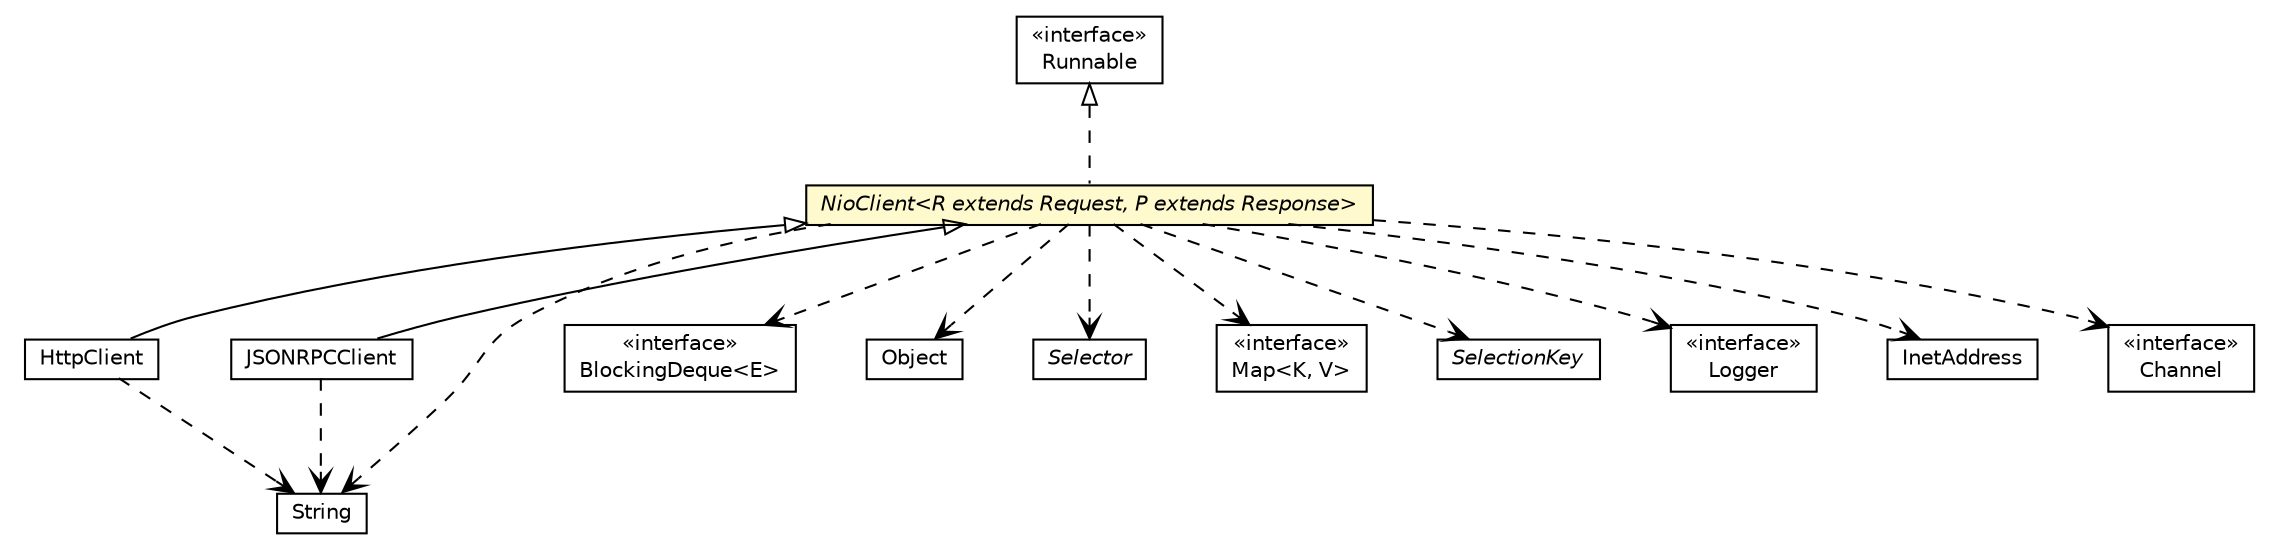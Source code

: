 #!/usr/local/bin/dot
#
# Class diagram 
# Generated by UMLGraph version R5_6-24-gf6e263 (http://www.umlgraph.org/)
#

digraph G {
	edge [fontname="Helvetica",fontsize=10,labelfontname="Helvetica",labelfontsize=10];
	node [fontname="Helvetica",fontsize=10,shape=plaintext];
	nodesep=0.25;
	ranksep=0.5;
	// babble.net.NioClient<R extends babble.net.Request, P extends babble.net.Response>
	c1097 [label=<<table title="babble.net.NioClient" border="0" cellborder="1" cellspacing="0" cellpadding="2" port="p" bgcolor="lemonChiffon" href="./NioClient.html">
		<tr><td><table border="0" cellspacing="0" cellpadding="1">
<tr><td align="center" balign="center"><font face="Helvetica-Oblique"> NioClient&lt;R extends Request, P extends Response&gt; </font></td></tr>
		</table></td></tr>
		</table>>, URL="./NioClient.html", fontname="Helvetica", fontcolor="black", fontsize=10.0];
	// babble.net.http.HttpClient
	c1107 [label=<<table title="babble.net.http.HttpClient" border="0" cellborder="1" cellspacing="0" cellpadding="2" port="p" href="./http/HttpClient.html">
		<tr><td><table border="0" cellspacing="0" cellpadding="1">
<tr><td align="center" balign="center"> HttpClient </td></tr>
		</table></td></tr>
		</table>>, URL="./http/HttpClient.html", fontname="Helvetica", fontcolor="black", fontsize=10.0];
	// babble.net.json.JSONRPCClient
	c1112 [label=<<table title="babble.net.json.JSONRPCClient" border="0" cellborder="1" cellspacing="0" cellpadding="2" port="p" href="./json/JSONRPCClient.html">
		<tr><td><table border="0" cellspacing="0" cellpadding="1">
<tr><td align="center" balign="center"> JSONRPCClient </td></tr>
		</table></td></tr>
		</table>>, URL="./json/JSONRPCClient.html", fontname="Helvetica", fontcolor="black", fontsize=10.0];
	//babble.net.NioClient<R extends babble.net.Request, P extends babble.net.Response> implements java.lang.Runnable
	c1122:p -> c1097:p [dir=back,arrowtail=empty,style=dashed];
	//babble.net.http.HttpClient extends babble.net.NioClient<babble.net.http.HttpRequest, babble.net.http.HttpResponse>
	c1097:p -> c1107:p [dir=back,arrowtail=empty];
	//babble.net.json.JSONRPCClient extends babble.net.NioClient<babble.net.json.JSONRequest, babble.net.json.JSONResponse>
	c1097:p -> c1112:p [dir=back,arrowtail=empty];
	// babble.net.NioClient<R extends babble.net.Request, P extends babble.net.Response> DEPEND java.lang.String
	c1097:p -> c1123:p [taillabel="", label="", headlabel="", fontname="Helvetica", fontcolor="black", fontsize=10.0, color="black", arrowhead=open, style=dashed];
	// babble.net.NioClient<R extends babble.net.Request, P extends babble.net.Response> DEPEND java.util.concurrent.BlockingDeque<E>
	c1097:p -> c1124:p [taillabel="", label="", headlabel="", fontname="Helvetica", fontcolor="black", fontsize=10.0, color="black", arrowhead=open, style=dashed];
	// babble.net.NioClient<R extends babble.net.Request, P extends babble.net.Response> DEPEND java.lang.Object
	c1097:p -> c1125:p [taillabel="", label="", headlabel="", fontname="Helvetica", fontcolor="black", fontsize=10.0, color="black", arrowhead=open, style=dashed];
	// babble.net.NioClient<R extends babble.net.Request, P extends babble.net.Response> DEPEND java.nio.channels.Selector
	c1097:p -> c1126:p [taillabel="", label="", headlabel="", fontname="Helvetica", fontcolor="black", fontsize=10.0, color="black", arrowhead=open, style=dashed];
	// babble.net.NioClient<R extends babble.net.Request, P extends babble.net.Response> DEPEND java.util.Map<K, V>
	c1097:p -> c1127:p [taillabel="", label="", headlabel="", fontname="Helvetica", fontcolor="black", fontsize=10.0, color="black", arrowhead=open, style=dashed];
	// babble.net.NioClient<R extends babble.net.Request, P extends babble.net.Response> DEPEND java.nio.channels.SelectionKey
	c1097:p -> c1128:p [taillabel="", label="", headlabel="", fontname="Helvetica", fontcolor="black", fontsize=10.0, color="black", arrowhead=open, style=dashed];
	// babble.net.NioClient<R extends babble.net.Request, P extends babble.net.Response> DEPEND org.slf4j.Logger
	c1097:p -> c1129:p [taillabel="", label="", headlabel="", fontname="Helvetica", fontcolor="black", fontsize=10.0, color="black", arrowhead=open, style=dashed];
	// babble.net.NioClient<R extends babble.net.Request, P extends babble.net.Response> DEPEND java.net.InetAddress
	c1097:p -> c1130:p [taillabel="", label="", headlabel="", fontname="Helvetica", fontcolor="black", fontsize=10.0, color="black", arrowhead=open, style=dashed];
	// babble.net.NioClient<R extends babble.net.Request, P extends babble.net.Response> DEPEND java.nio.channels.Channel
	c1097:p -> c1131:p [taillabel="", label="", headlabel="", fontname="Helvetica", fontcolor="black", fontsize=10.0, color="black", arrowhead=open, style=dashed];
	// babble.net.http.HttpClient DEPEND java.lang.String
	c1107:p -> c1123:p [taillabel="", label="", headlabel="", fontname="Helvetica", fontcolor="black", fontsize=10.0, color="black", arrowhead=open, style=dashed];
	// babble.net.json.JSONRPCClient DEPEND java.lang.String
	c1112:p -> c1123:p [taillabel="", label="", headlabel="", fontname="Helvetica", fontcolor="black", fontsize=10.0, color="black", arrowhead=open, style=dashed];
	// java.nio.channels.Selector
	c1126 [label=<<table title="java.nio.channels.Selector" border="0" cellborder="1" cellspacing="0" cellpadding="2" port="p" href="http://java.sun.com/j2se/1.4.2/docs/api/java/nio/channels/Selector.html">
		<tr><td><table border="0" cellspacing="0" cellpadding="1">
<tr><td align="center" balign="center"><font face="Helvetica-Oblique"> Selector </font></td></tr>
		</table></td></tr>
		</table>>, URL="http://java.sun.com/j2se/1.4.2/docs/api/java/nio/channels/Selector.html", fontname="Helvetica", fontcolor="black", fontsize=10.0];
	// java.lang.Runnable
	c1122 [label=<<table title="java.lang.Runnable" border="0" cellborder="1" cellspacing="0" cellpadding="2" port="p" href="http://java.sun.com/j2se/1.4.2/docs/api/java/lang/Runnable.html">
		<tr><td><table border="0" cellspacing="0" cellpadding="1">
<tr><td align="center" balign="center"> &#171;interface&#187; </td></tr>
<tr><td align="center" balign="center"> Runnable </td></tr>
		</table></td></tr>
		</table>>, URL="http://java.sun.com/j2se/1.4.2/docs/api/java/lang/Runnable.html", fontname="Helvetica", fontcolor="black", fontsize=10.0];
	// java.net.InetAddress
	c1130 [label=<<table title="java.net.InetAddress" border="0" cellborder="1" cellspacing="0" cellpadding="2" port="p" href="http://java.sun.com/j2se/1.4.2/docs/api/java/net/InetAddress.html">
		<tr><td><table border="0" cellspacing="0" cellpadding="1">
<tr><td align="center" balign="center"> InetAddress </td></tr>
		</table></td></tr>
		</table>>, URL="http://java.sun.com/j2se/1.4.2/docs/api/java/net/InetAddress.html", fontname="Helvetica", fontcolor="black", fontsize=10.0];
	// java.util.Map<K, V>
	c1127 [label=<<table title="java.util.Map" border="0" cellborder="1" cellspacing="0" cellpadding="2" port="p" href="http://java.sun.com/j2se/1.4.2/docs/api/java/util/Map.html">
		<tr><td><table border="0" cellspacing="0" cellpadding="1">
<tr><td align="center" balign="center"> &#171;interface&#187; </td></tr>
<tr><td align="center" balign="center"> Map&lt;K, V&gt; </td></tr>
		</table></td></tr>
		</table>>, URL="http://java.sun.com/j2se/1.4.2/docs/api/java/util/Map.html", fontname="Helvetica", fontcolor="black", fontsize=10.0];
	// java.lang.String
	c1123 [label=<<table title="java.lang.String" border="0" cellborder="1" cellspacing="0" cellpadding="2" port="p" href="http://java.sun.com/j2se/1.4.2/docs/api/java/lang/String.html">
		<tr><td><table border="0" cellspacing="0" cellpadding="1">
<tr><td align="center" balign="center"> String </td></tr>
		</table></td></tr>
		</table>>, URL="http://java.sun.com/j2se/1.4.2/docs/api/java/lang/String.html", fontname="Helvetica", fontcolor="black", fontsize=10.0];
	// java.nio.channels.Channel
	c1131 [label=<<table title="java.nio.channels.Channel" border="0" cellborder="1" cellspacing="0" cellpadding="2" port="p" href="http://java.sun.com/j2se/1.4.2/docs/api/java/nio/channels/Channel.html">
		<tr><td><table border="0" cellspacing="0" cellpadding="1">
<tr><td align="center" balign="center"> &#171;interface&#187; </td></tr>
<tr><td align="center" balign="center"> Channel </td></tr>
		</table></td></tr>
		</table>>, URL="http://java.sun.com/j2se/1.4.2/docs/api/java/nio/channels/Channel.html", fontname="Helvetica", fontcolor="black", fontsize=10.0];
	// org.slf4j.Logger
	c1129 [label=<<table title="org.slf4j.Logger" border="0" cellborder="1" cellspacing="0" cellpadding="2" port="p" href="http://java.sun.com/j2se/1.4.2/docs/api/org/slf4j/Logger.html">
		<tr><td><table border="0" cellspacing="0" cellpadding="1">
<tr><td align="center" balign="center"> &#171;interface&#187; </td></tr>
<tr><td align="center" balign="center"> Logger </td></tr>
		</table></td></tr>
		</table>>, URL="http://java.sun.com/j2se/1.4.2/docs/api/org/slf4j/Logger.html", fontname="Helvetica", fontcolor="black", fontsize=10.0];
	// java.util.concurrent.BlockingDeque<E>
	c1124 [label=<<table title="java.util.concurrent.BlockingDeque" border="0" cellborder="1" cellspacing="0" cellpadding="2" port="p" href="http://java.sun.com/j2se/1.4.2/docs/api/java/util/concurrent/BlockingDeque.html">
		<tr><td><table border="0" cellspacing="0" cellpadding="1">
<tr><td align="center" balign="center"> &#171;interface&#187; </td></tr>
<tr><td align="center" balign="center"> BlockingDeque&lt;E&gt; </td></tr>
		</table></td></tr>
		</table>>, URL="http://java.sun.com/j2se/1.4.2/docs/api/java/util/concurrent/BlockingDeque.html", fontname="Helvetica", fontcolor="black", fontsize=10.0];
	// java.nio.channels.SelectionKey
	c1128 [label=<<table title="java.nio.channels.SelectionKey" border="0" cellborder="1" cellspacing="0" cellpadding="2" port="p" href="http://java.sun.com/j2se/1.4.2/docs/api/java/nio/channels/SelectionKey.html">
		<tr><td><table border="0" cellspacing="0" cellpadding="1">
<tr><td align="center" balign="center"><font face="Helvetica-Oblique"> SelectionKey </font></td></tr>
		</table></td></tr>
		</table>>, URL="http://java.sun.com/j2se/1.4.2/docs/api/java/nio/channels/SelectionKey.html", fontname="Helvetica", fontcolor="black", fontsize=10.0];
	// java.lang.Object
	c1125 [label=<<table title="java.lang.Object" border="0" cellborder="1" cellspacing="0" cellpadding="2" port="p" href="http://java.sun.com/j2se/1.4.2/docs/api/java/lang/Object.html">
		<tr><td><table border="0" cellspacing="0" cellpadding="1">
<tr><td align="center" balign="center"> Object </td></tr>
		</table></td></tr>
		</table>>, URL="http://java.sun.com/j2se/1.4.2/docs/api/java/lang/Object.html", fontname="Helvetica", fontcolor="black", fontsize=10.0];
}

